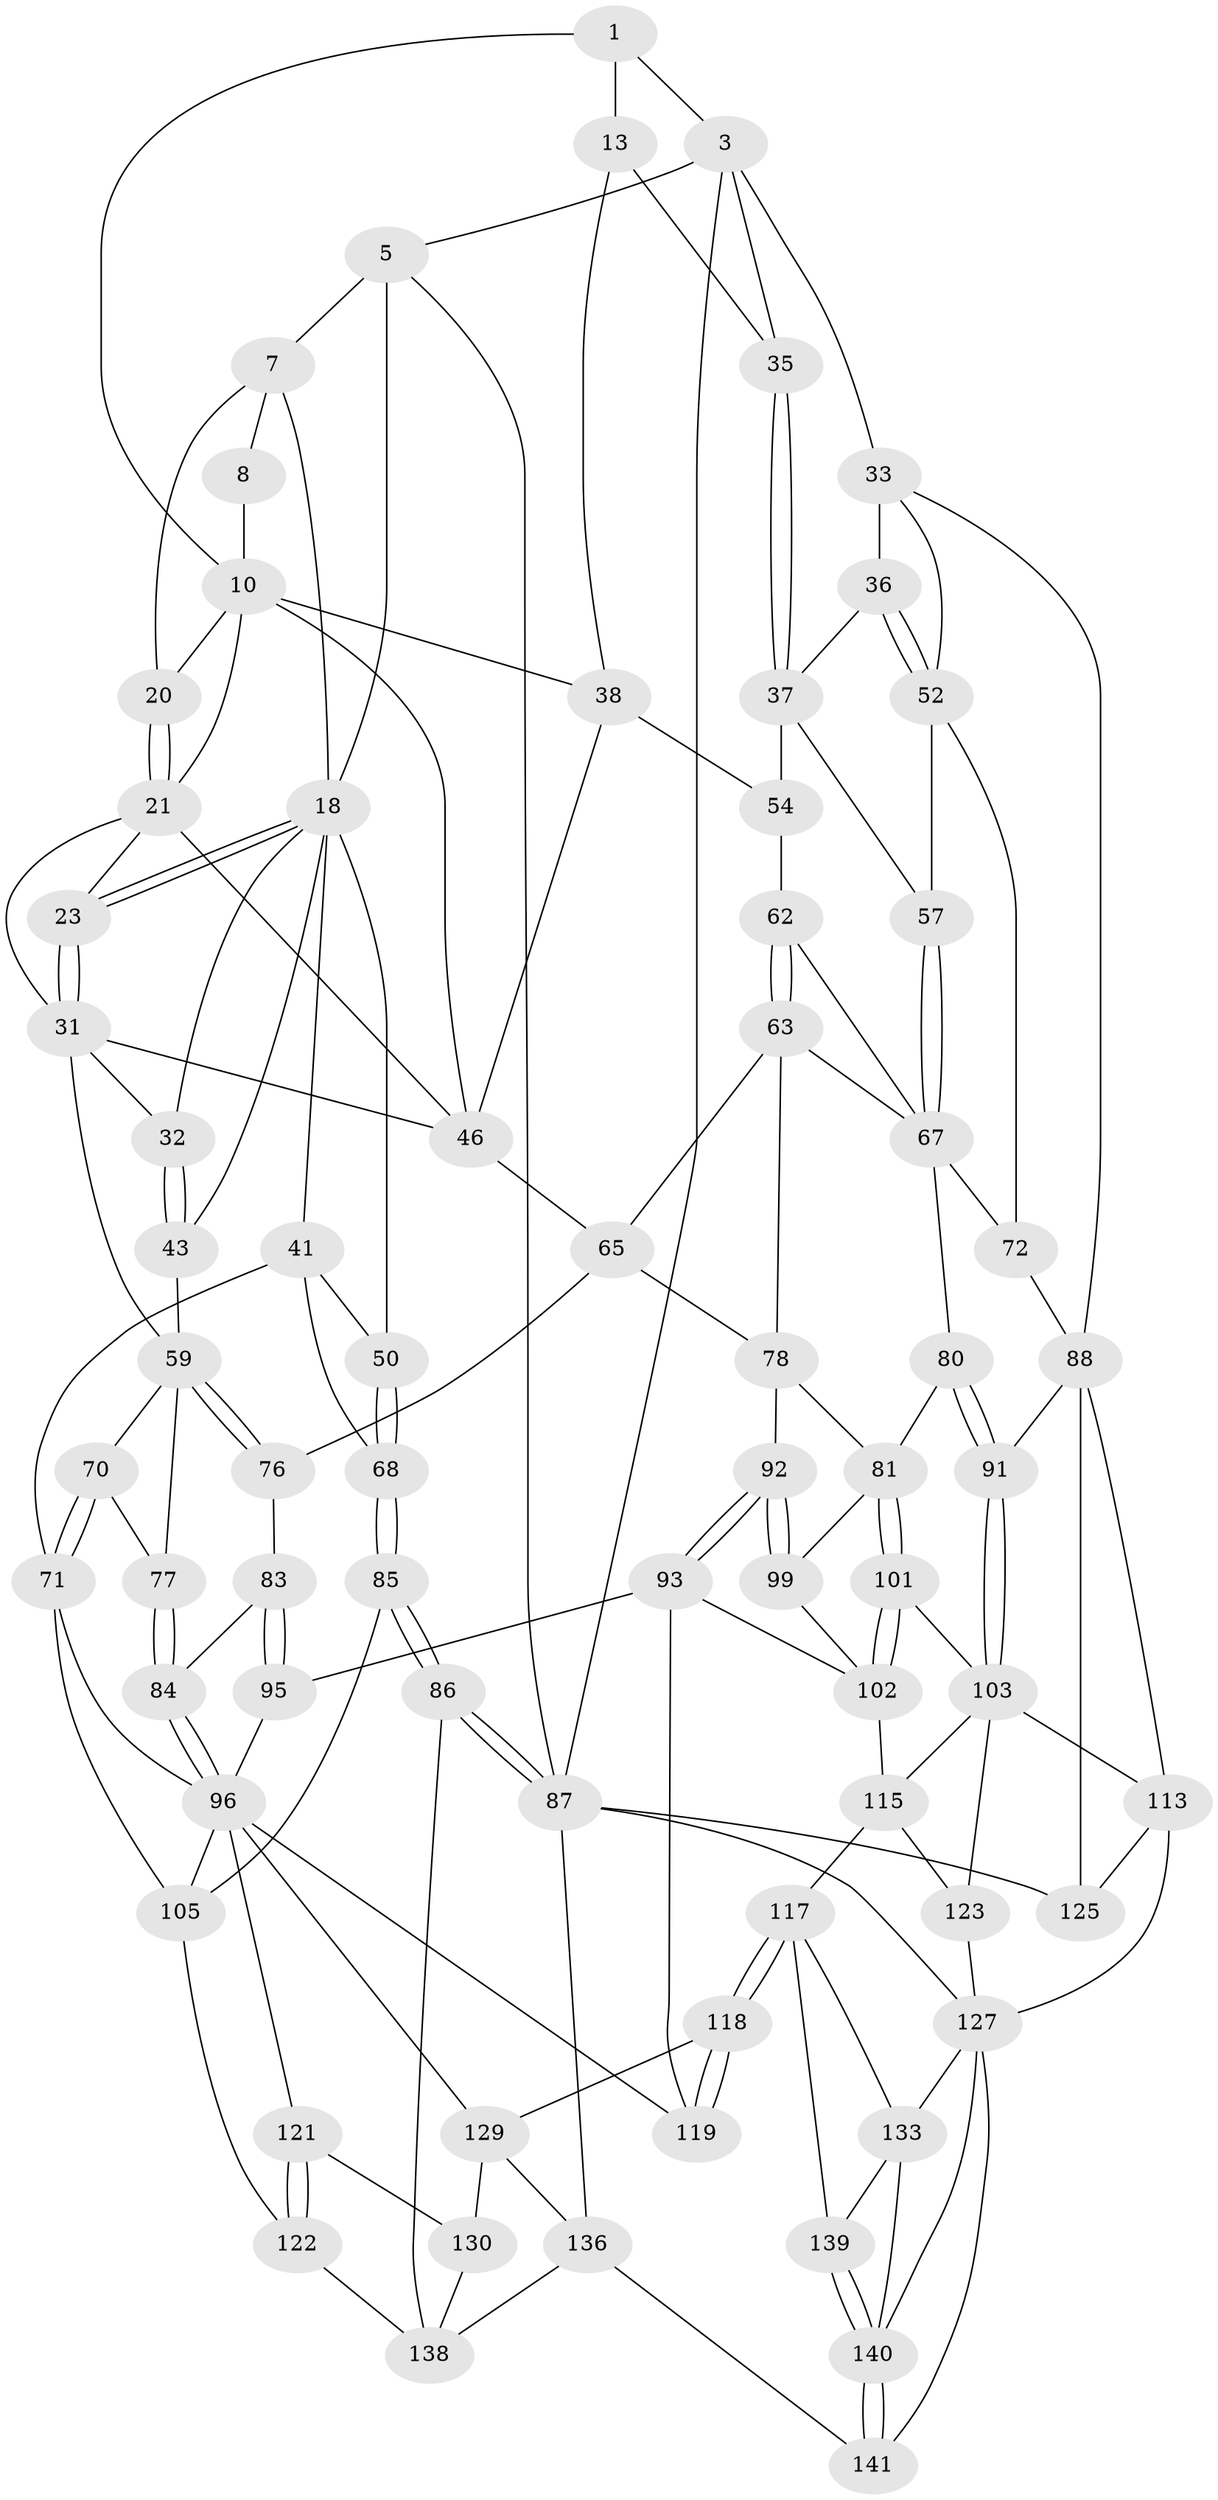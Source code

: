 // original degree distribution, {3: 0.0136986301369863, 4: 0.2465753424657534, 6: 0.2328767123287671, 5: 0.5068493150684932}
// Generated by graph-tools (version 1.1) at 2025/17/03/09/25 04:17:18]
// undirected, 73 vertices, 165 edges
graph export_dot {
graph [start="1"]
  node [color=gray90,style=filled];
  1 [pos="+0.6887055869023437+0",super="+2+9"];
  3 [pos="+0.9358245188478351+0",super="+4+15"];
  5 [pos="+0+0",super="+6"];
  7 [pos="+0.36351487490535145+0",super="+17"];
  8 [pos="+0.6080843187978202+0"];
  10 [pos="+0.5532354805811724+0.09229136833022204",super="+11+24"];
  13 [pos="+0.7314106680997998+0.13973149936370405",super="+14"];
  18 [pos="+0.33981241487553965+0.04259064501465635",super="+19"];
  20 [pos="+0.4914309347433471+0.07508019588590241"];
  21 [pos="+0.4495033222006914+0.13818453930171615",super="+26+22"];
  23 [pos="+0.33941805811474435+0.08597015793631342"];
  31 [pos="+0.2997965945661349+0.1569693356315607",super="+49"];
  32 [pos="+0.2705582613354105+0.17361133275690188"];
  33 [pos="+1+0.21239294217415672",super="+51+34"];
  35 [pos="+0.8636436858639432+0.18454754049455932"];
  36 [pos="+0.9213202066101581+0.19788736056180328"];
  37 [pos="+0.8694187099858024+0.1977244970138343",super="+53"];
  38 [pos="+0.7040436528760919+0.17609891322608628",super="+39"];
  41 [pos="+0.06561230786048883+0.27699413741260376",super="+42+69"];
  43 [pos="+0.22421005999760488+0.27990170630149447"];
  46 [pos="+0.5489978615477995+0.31098130665863427",super="+47"];
  50 [pos="+0+0.05348858103392222"];
  52 [pos="+1+0.40254198865189134",super="+56"];
  54 [pos="+0.7608524989608354+0.2603139244198747",super="+55"];
  57 [pos="+0.8542716808755798+0.3066324193257349"];
  59 [pos="+0.2938264256358372+0.3453810829859019",super="+60"];
  62 [pos="+0.6780180167024199+0.34826353791786746",super="+66"];
  63 [pos="+0.6592434550985924+0.3664002435629082",super="+64"];
  65 [pos="+0.5441176708246408+0.3240716572451787",super="+75"];
  67 [pos="+0.7701167427164817+0.38323260814931387",super="+73"];
  68 [pos="+0+0.35490689946636084"];
  70 [pos="+0.08423970100214834+0.4374878804415753"];
  71 [pos="+0+0.38643883702013093",super="+98"];
  72 [pos="+0.8086135958946358+0.4309256658677205"];
  76 [pos="+0.29562959605932726+0.3477775477990842"];
  77 [pos="+0.1460948890993597+0.4681889527717522"];
  78 [pos="+0.6003064518718513+0.5017243152444869",super="+79"];
  80 [pos="+0.6977884938823713+0.5031100210787381"];
  81 [pos="+0.681328766180093+0.5100532112971989",super="+82"];
  83 [pos="+0.2678083303704539+0.47923203592907515"];
  84 [pos="+0.16482558960868976+0.5022054367954832"];
  85 [pos="+0+0.7287371681781827"];
  86 [pos="+0+0.9523772603741915"];
  87 [pos="+0+1",super="+124"];
  88 [pos="+1+0.4520718358907145",super="+111+89"];
  91 [pos="+0.7945507908114462+0.5797044106433584"];
  92 [pos="+0.42327835650189405+0.5622680453189037"];
  93 [pos="+0.42127172140531655+0.5655584948819583",super="+94"];
  95 [pos="+0.3492906207553021+0.5773090255084091"];
  96 [pos="+0.16752173266232262+0.57750931860344",super="+97+100"];
  99 [pos="+0.5859442263461906+0.5916832643851094"];
  101 [pos="+0.63699980918827+0.6362700064290919"];
  102 [pos="+0.5959124689724593+0.6055357287107277",super="+107"];
  103 [pos="+0.782284690343827+0.6105907249808119",super="+104+114"];
  105 [pos="+0.03711371322558823+0.6625594024984457",super="+106"];
  113 [pos="+0.8842860988028663+0.7509026286472489",super="+126"];
  115 [pos="+0.6178165017907217+0.763158815903982",super="+116"];
  117 [pos="+0.6107505638135374+0.7721853264151655",super="+134"];
  118 [pos="+0.4727538115304485+0.8298370929457678"];
  119 [pos="+0.4156912637280626+0.5810863327187866"];
  121 [pos="+0.15181194237306536+0.846957131756275",super="+131"];
  122 [pos="+0.14789306141622852+0.852209519417622"];
  123 [pos="+0.731405229771787+0.7473849602491899"];
  125 [pos="+1+1"];
  127 [pos="+0.8402158315645784+0.83945967096724",super="+128+143"];
  129 [pos="+0.3813025685678577+0.8157185450447998",super="+132"];
  130 [pos="+0.3764527193461452+0.8186577875602302",super="+135"];
  133 [pos="+0.8004356253453379+0.852990221520633",super="+142"];
  136 [pos="+0.4665639154717022+1",super="+137"];
  138 [pos="+0.23619952064035687+1",super="+146"];
  139 [pos="+0.6711064740848312+0.9178811957783676"];
  140 [pos="+0.6584374909189333+1",super="+144"];
  141 [pos="+0.6314835603928465+1"];
  1 -- 3 [weight=2];
  1 -- 13 [weight=2];
  1 -- 10;
  3 -- 33 [weight=2];
  3 -- 5;
  3 -- 87;
  3 -- 35;
  5 -- 87;
  5 -- 7;
  5 -- 18 [weight=2];
  7 -- 8;
  7 -- 18;
  7 -- 20;
  8 -- 10;
  10 -- 20;
  10 -- 46;
  10 -- 21;
  10 -- 38;
  13 -- 35;
  13 -- 38;
  18 -- 23;
  18 -- 23;
  18 -- 32;
  18 -- 50;
  18 -- 41 [weight=2];
  18 -- 43;
  20 -- 21;
  20 -- 21;
  21 -- 31;
  21 -- 46;
  21 -- 23;
  23 -- 31;
  23 -- 31;
  31 -- 32;
  31 -- 59;
  31 -- 46;
  32 -- 43;
  32 -- 43;
  33 -- 88;
  33 -- 52;
  33 -- 36;
  35 -- 37;
  35 -- 37;
  36 -- 37;
  36 -- 52;
  36 -- 52;
  37 -- 57;
  37 -- 54;
  38 -- 54;
  38 -- 46;
  41 -- 50;
  41 -- 68;
  41 -- 71;
  43 -- 59;
  46 -- 65;
  50 -- 68;
  50 -- 68;
  52 -- 72;
  52 -- 57;
  54 -- 62 [weight=2];
  57 -- 67;
  57 -- 67;
  59 -- 76;
  59 -- 76;
  59 -- 77;
  59 -- 70;
  62 -- 63;
  62 -- 63;
  62 -- 67;
  63 -- 65;
  63 -- 78;
  63 -- 67;
  65 -- 76;
  65 -- 78;
  67 -- 72;
  67 -- 80;
  68 -- 85;
  68 -- 85;
  70 -- 71;
  70 -- 71;
  70 -- 77;
  71 -- 105;
  71 -- 96;
  72 -- 88;
  76 -- 83;
  77 -- 84;
  77 -- 84;
  78 -- 92;
  78 -- 81;
  80 -- 81;
  80 -- 91;
  80 -- 91;
  81 -- 101;
  81 -- 101;
  81 -- 99;
  83 -- 84;
  83 -- 95;
  83 -- 95;
  84 -- 96;
  84 -- 96;
  85 -- 86;
  85 -- 86;
  85 -- 105;
  86 -- 87;
  86 -- 87;
  86 -- 138;
  87 -- 136;
  87 -- 127;
  87 -- 125;
  88 -- 125;
  88 -- 113;
  88 -- 91;
  91 -- 103;
  91 -- 103;
  92 -- 93;
  92 -- 93;
  92 -- 99;
  92 -- 99;
  93 -- 102;
  93 -- 95;
  93 -- 119;
  95 -- 96;
  96 -- 121;
  96 -- 105;
  96 -- 129;
  96 -- 119;
  99 -- 102;
  101 -- 102;
  101 -- 102;
  101 -- 103;
  102 -- 115;
  103 -- 115;
  103 -- 113;
  103 -- 123;
  105 -- 122;
  113 -- 125;
  113 -- 127;
  115 -- 123;
  115 -- 117;
  117 -- 118;
  117 -- 118;
  117 -- 139;
  117 -- 133;
  118 -- 119;
  118 -- 119;
  118 -- 129;
  121 -- 122;
  121 -- 122;
  121 -- 130 [weight=2];
  122 -- 138;
  123 -- 127;
  127 -- 133;
  127 -- 141;
  127 -- 140;
  129 -- 130;
  129 -- 136;
  130 -- 138;
  133 -- 139;
  133 -- 140;
  136 -- 141;
  136 -- 138;
  139 -- 140;
  139 -- 140;
  140 -- 141;
  140 -- 141;
}
